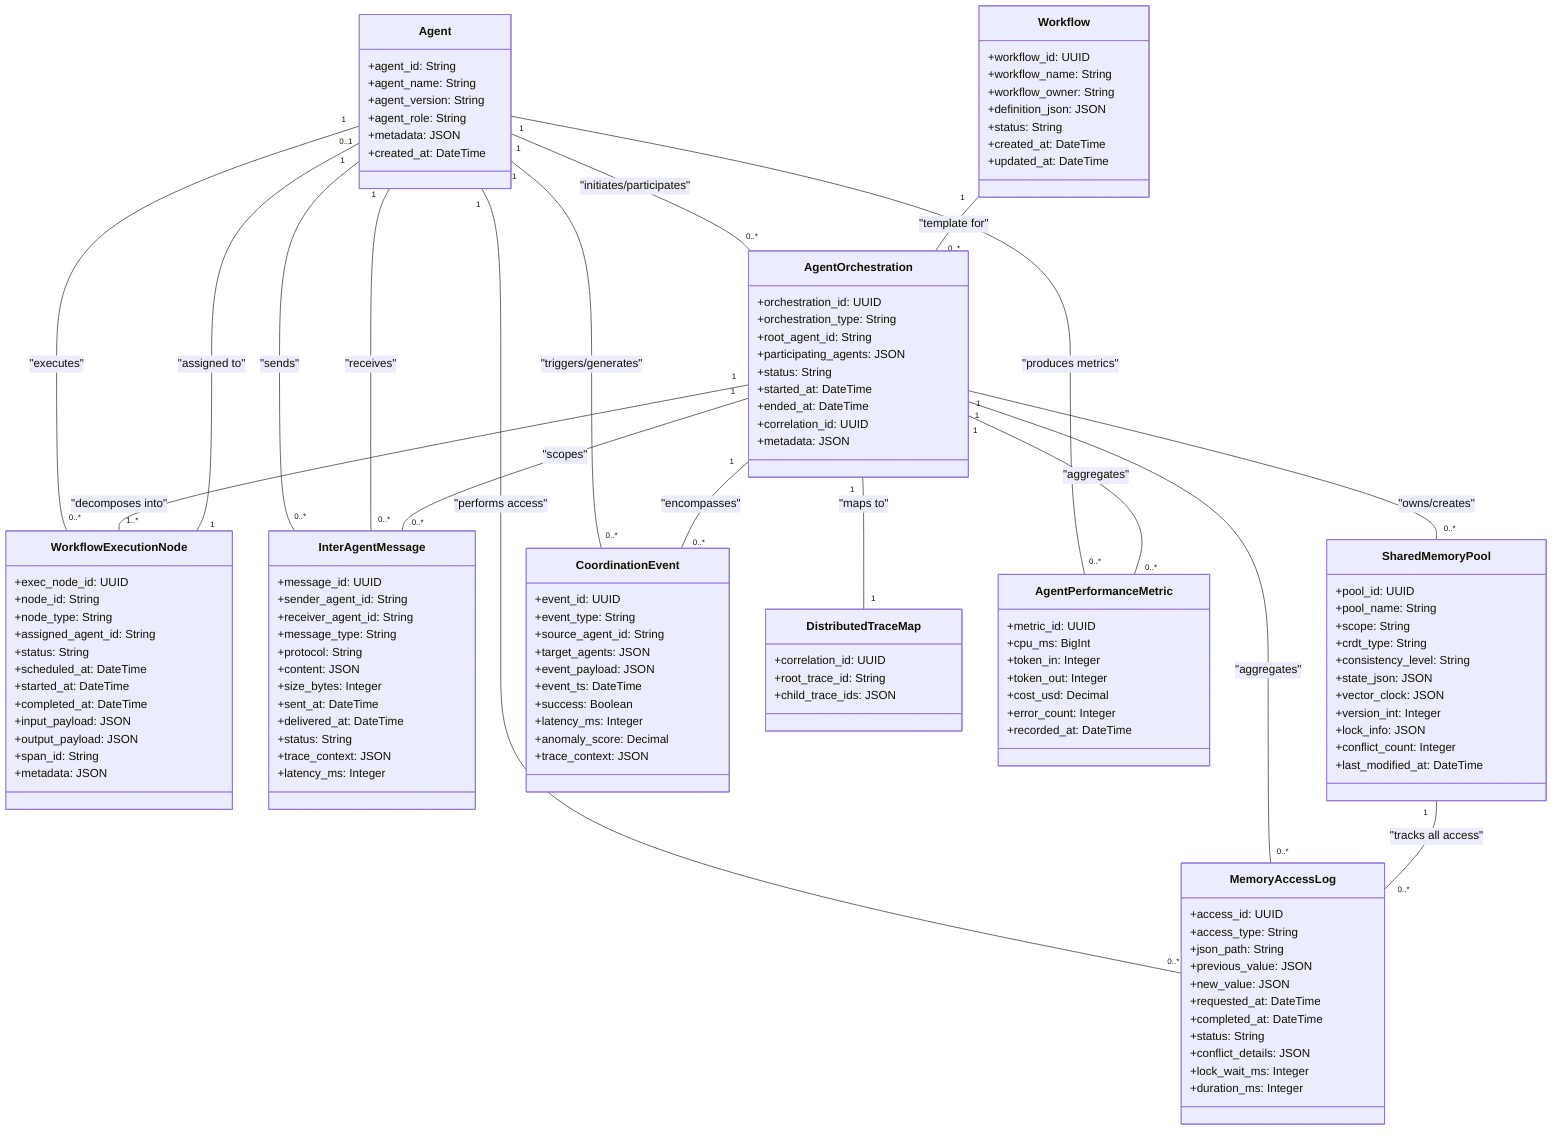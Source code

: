 classDiagram
    %% Core Entity Classes
    class Agent {
        +agent_id: String
        +agent_name: String
        +agent_version: String
        +agent_role: String
        +metadata: JSON
        +created_at: DateTime
    }
    
    class Workflow {
        +workflow_id: UUID
        +workflow_name: String
        +workflow_owner: String
        +definition_json: JSON
        +status: String
        +created_at: DateTime
        +updated_at: DateTime
    }
    
    %% Orchestration & Execution Classes
    class AgentOrchestration {
        +orchestration_id: UUID
        +orchestration_type: String
        +root_agent_id: String
        +participating_agents: JSON
        +status: String
        +started_at: DateTime
        +ended_at: DateTime
        +correlation_id: UUID
        +metadata: JSON
    }
    
    class WorkflowExecutionNode {
        +exec_node_id: UUID
        +node_id: String
        +node_type: String
        +assigned_agent_id: String
        +status: String
        +scheduled_at: DateTime
        +started_at: DateTime
        +completed_at: DateTime
        +input_payload: JSON
        +output_payload: JSON
        +span_id: String
        +metadata: JSON
    }
    
    %% Inter-Agent Communication Classes
    class InterAgentMessage {
        +message_id: UUID
        +sender_agent_id: String
        +receiver_agent_id: String
        +message_type: String
        +protocol: String
        +content: JSON
        +size_bytes: Integer
        +sent_at: DateTime
        +delivered_at: DateTime
        +status: String
        +trace_context: JSON
        +latency_ms: Integer
    }
    
    %% Shared Memory Classes
    class SharedMemoryPool {
        +pool_id: UUID
        +pool_name: String
        +scope: String
        +crdt_type: String
        +consistency_level: String
        +state_json: JSON
        +vector_clock: JSON
        +version_int: Integer
        +lock_info: JSON
        +conflict_count: Integer
        +last_modified_at: DateTime
    }
    
    class MemoryAccessLog {
        +access_id: UUID
        +access_type: String
        +json_path: String
        +previous_value: JSON
        +new_value: JSON
        +requested_at: DateTime
        +completed_at: DateTime
        +status: String
        +conflict_details: JSON
        +lock_wait_ms: Integer
        +duration_ms: Integer
    }
    
    %% Coordination & Anomaly Classes
    class CoordinationEvent {
        +event_id: UUID
        +event_type: String
        +source_agent_id: String
        +target_agents: JSON
        +event_payload: JSON
        +event_ts: DateTime
        +success: Boolean
        +latency_ms: Integer
        +anomaly_score: Decimal
        +trace_context: JSON
    }
    
    %% Performance & Trace Classes
    class DistributedTraceMap {
        +correlation_id: UUID
        +root_trace_id: String
        +child_trace_ids: JSON
    }
    
    class AgentPerformanceMetric {
        +metric_id: UUID
        +cpu_ms: BigInt
        +token_in: Integer
        +token_out: Integer
        +cost_usd: Decimal
        +error_count: Integer
        +recorded_at: DateTime
    }
    
    %% Relationships
    %% Agent Relationships
    Agent "1" -- "0..*" AgentOrchestration : "initiates/participates"
    Agent "1" -- "0..*" WorkflowExecutionNode : "executes"
    Agent "1" -- "0..*" InterAgentMessage : "sends"
    Agent "1" -- "0..*" InterAgentMessage : "receives"
    Agent "1" -- "0..*" MemoryAccessLog : "performs access"
    Agent "1" -- "0..*" CoordinationEvent : "triggers/generates"
    Agent "1" -- "0..*" AgentPerformanceMetric : "produces metrics"
    
    %% Workflow Relationships
    Workflow "1" -- "0..*" AgentOrchestration : "template for"
    
    %% Orchestration Relationships
    AgentOrchestration "1" -- "1..*" WorkflowExecutionNode : "decomposes into"
    AgentOrchestration "1" -- "0..*" InterAgentMessage : "scopes"
    AgentOrchestration "1" -- "0..*" SharedMemoryPool : "owns/creates"
    AgentOrchestration "1" -- "0..*" MemoryAccessLog : "aggregates"
    AgentOrchestration "1" -- "0..*" CoordinationEvent : "encompasses"
    AgentOrchestration "1" -- "0..*" AgentPerformanceMetric : "aggregates"
    AgentOrchestration "1" -- "1" DistributedTraceMap : "maps to"
    
    %% Memory Relationships
    SharedMemoryPool "1" -- "0..*" MemoryAccessLog : "tracks all access"
    
    %% Directional Relationships
    WorkflowExecutionNode "1" -- "0..1" Agent : "assigned to"
